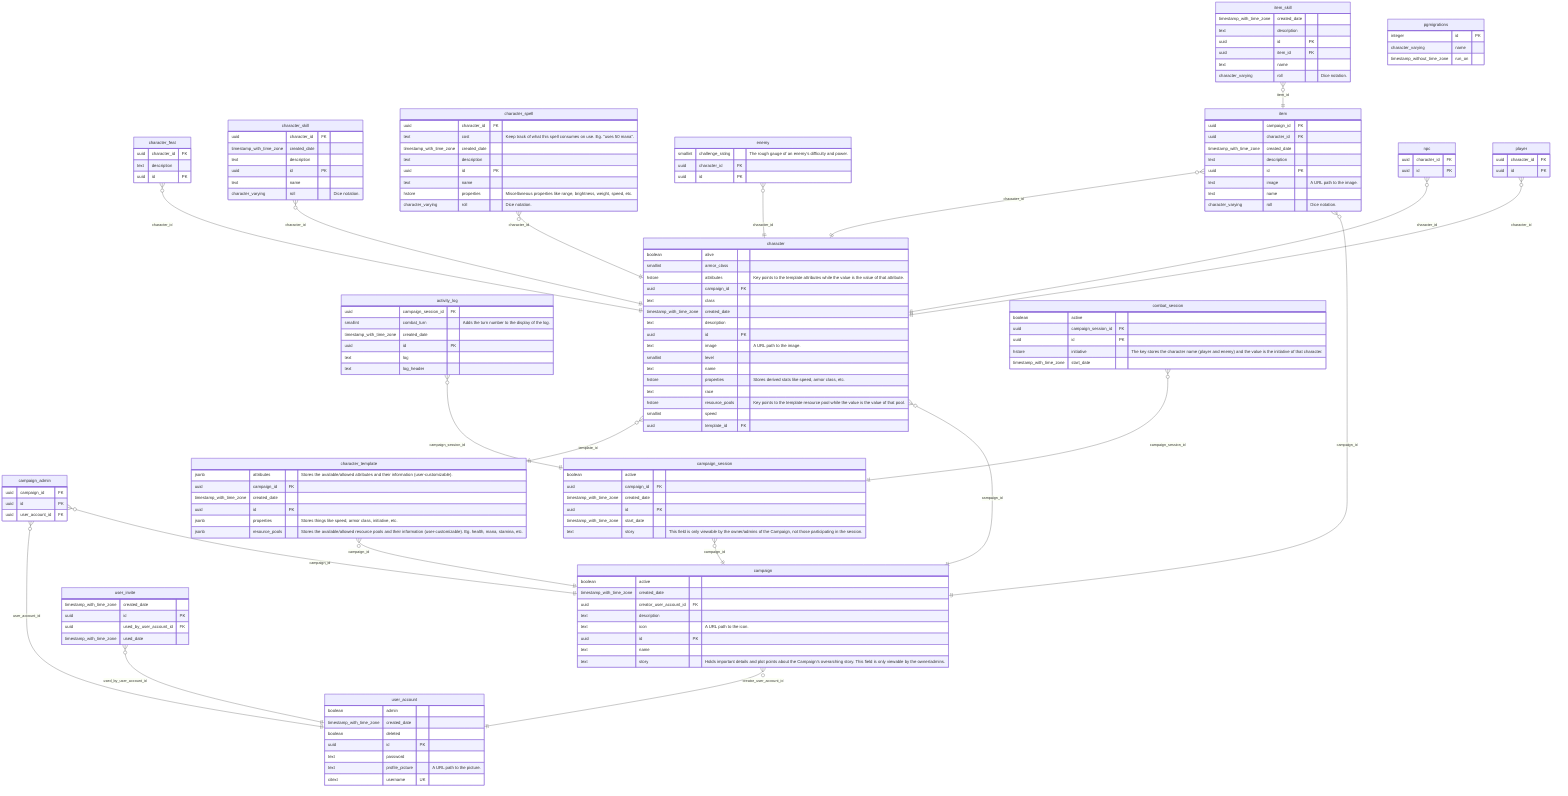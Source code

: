 erDiagram
    activity_log {
        uuid campaign_session_id FK 
        smallint combat_turn "Adds the turn number to the display of the log."
        timestamp_with_time_zone created_date 
        uuid id PK 
        text log 
        text log_header 
    }

    campaign {
        boolean active 
        timestamp_with_time_zone created_date 
        uuid creator_user_account_id FK 
        text description 
        text icon "A URL path to the icon."
        uuid id PK 
        text name 
        text story "Holds important details and plot points about the Campaign's overarching story. This field is only viewable by the owner/admins."
    }

    campaign_admin {
        uuid campaign_id FK 
        uuid id PK 
        uuid user_account_id FK 
    }

    campaign_session {
        boolean active 
        uuid campaign_id FK 
        timestamp_with_time_zone created_date 
        uuid id PK 
        timestamp_with_time_zone start_date 
        text story "This field is only viewable by the owner/admins of the Campaign, not those participating in the session."
    }

    character {
        boolean alive 
        smallint armor_class 
        hstore attributes "Key points to the template attributes while the value is the value of that attribute."
        uuid campaign_id FK 
        text class 
        timestamp_with_time_zone created_date 
        text description 
        uuid id PK 
        text image "A URL path to the image."
        smallint level 
        text name 
        hstore properties "Stores derived stats like speed, armor class, etc."
        text race 
        hstore resource_pools "Key points to the template resource pool while the value is the value of that pool."
        smallint speed 
        uuid template_id FK 
    }

    character_feat {
        uuid character_id FK 
        text description 
        uuid id PK 
    }

    character_skill {
        uuid character_id FK 
        timestamp_with_time_zone created_date 
        text description 
        uuid id PK 
        text name 
        character_varying roll "Dice notation."
    }

    character_spell {
        uuid character_id FK 
        text cost "Keep track of what this spell consumes on use. Eg. #quot;uses 50 mana#quot;."
        timestamp_with_time_zone created_date 
        text description 
        uuid id PK 
        text name 
        hstore properties "Miscellaneous properties like range, brightness, weight, speed, etc."
        character_varying roll "Dice notation."
    }

    character_template {
        jsonb attributes "Stores the available/allowed attributes and their information (user-customizable)."
        uuid campaign_id FK 
        timestamp_with_time_zone created_date 
        uuid id PK 
        jsonb properties "Stores things like speed, armor class, initiative, etc."
        jsonb resource_pools "Stores the available/allowed resource pools and their information (user-customizable). Eg. health, mana, stamina, etc."
    }

    combat_session {
        boolean active 
        uuid campaign_session_id FK 
        uuid id PK 
        hstore initiative "The key stores the character name (player and enemy) and the value is the initiative of that character."
        timestamp_with_time_zone start_date 
    }

    enemy {
        smallint challenge_rating "The rough gauge of an enemy's difficulty and power."
        uuid character_id FK 
        uuid id PK 
    }

    item {
        uuid campaign_id FK 
        uuid character_id FK 
        timestamp_with_time_zone created_date 
        text description 
        uuid id PK 
        text image "A URL path to the image."
        text name 
        character_varying roll "Dice notation."
    }

    item_skill {
        timestamp_with_time_zone created_date 
        text description 
        uuid id PK 
        uuid item_id FK 
        text name 
        character_varying roll "Dice notation."
    }

    npc {
        uuid character_id FK 
        uuid id PK 
    }

    pgmigrations {
        integer id PK 
        character_varying name 
        timestamp_without_time_zone run_on 
    }

    player {
        uuid character_id FK 
        uuid id PK 
    }

    user_account {
        boolean admin 
        timestamp_with_time_zone created_date 
        boolean deleted 
        uuid id PK 
        text password 
        text profile_picture "A URL path to the picture."
        citext username UK 
    }

    user_invite {
        timestamp_with_time_zone created_date 
        uuid id PK 
        uuid used_by_user_account_id FK 
        timestamp_with_time_zone used_date 
    }

    activity_log }o--|| campaign_session : "campaign_session_id"
    campaign }o--|| user_account : "creator_user_account_id"
    campaign_admin }o--|| campaign : "campaign_id"
    campaign_session }o--|| campaign : "campaign_id"
    character }o--|| campaign : "campaign_id"
    character_template }o--|| campaign : "campaign_id"
    item }o--|| campaign : "campaign_id"
    campaign_admin }o--|| user_account : "user_account_id"
    combat_session }o--|| campaign_session : "campaign_session_id"
    character }o--|| character_template : "template_id"
    character_feat }o--|| character : "character_id"
    character_skill }o--|| character : "character_id"
    character_spell }o--|| character : "character_id"
    enemy }o--|| character : "character_id"
    item }o--|| character : "character_id"
    npc }o--|| character : "character_id"
    player }o--|| character : "character_id"
    item_skill }o--|| item : "item_id"
    user_invite }o--|| user_account : "used_by_user_account_id"